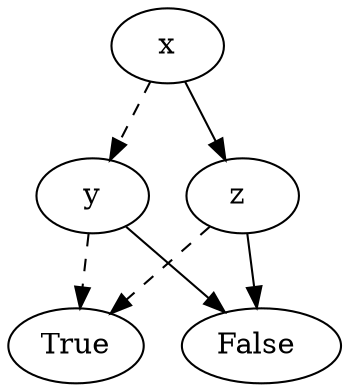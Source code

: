digraph{    graph [margin=0];2286633876880[label=x]2286633877040[label="y"]
2286633876880 -> 2286633877040  [style=dashed]
2286633876240[label="True"]
2286633877040 -> 2286633876240 [style=dashed]
2286633876560[label="False "]
2286633877040 -> 2286633876560
2286633877360[label="z "]
2286633876880 -> 2286633877360 
2286633876240[label="True"]
2286633877360 -> 2286633876240 [style=dashed]
2286633876560[label="False "]
2286633877360 -> 2286633876560
}